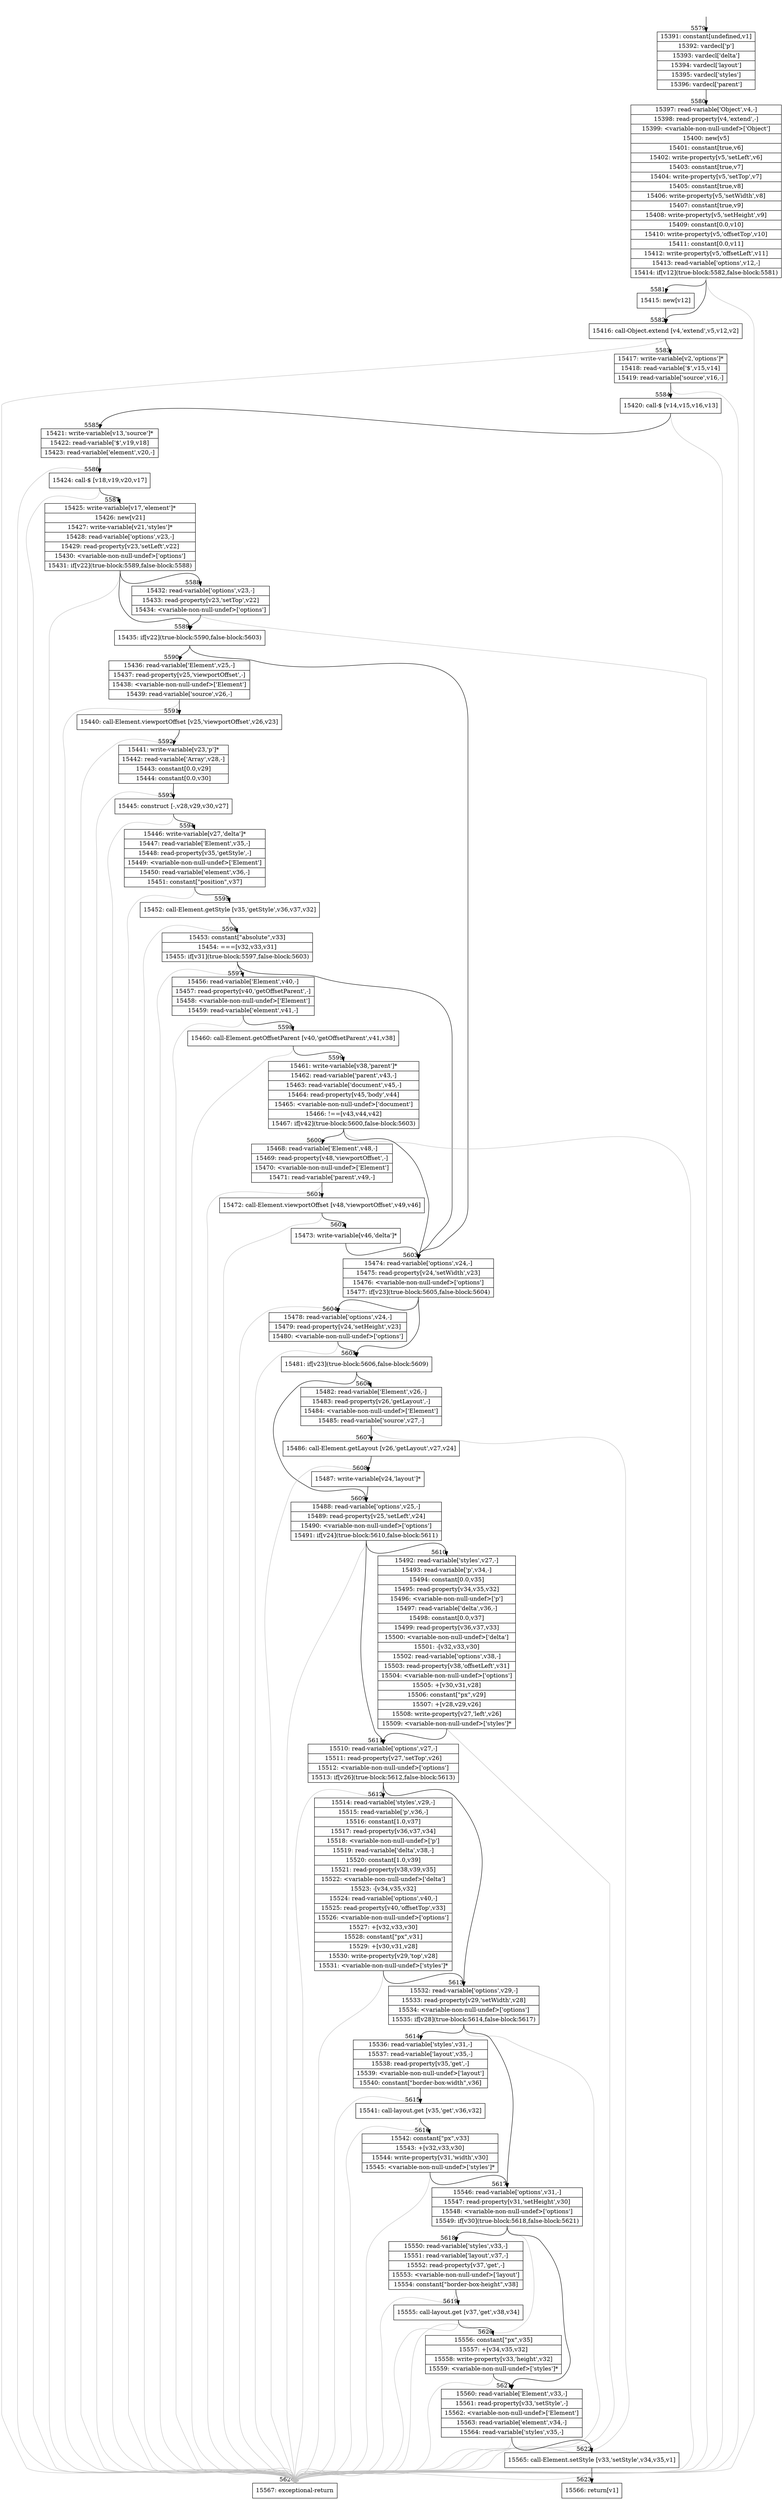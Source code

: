 digraph {
rankdir="TD"
BB_entry443[shape=none,label=""];
BB_entry443 -> BB5579 [tailport=s, headport=n, headlabel="    5579"]
BB5579 [shape=record label="{15391: constant[undefined,v1]|15392: vardecl['p']|15393: vardecl['delta']|15394: vardecl['layout']|15395: vardecl['styles']|15396: vardecl['parent']}" ] 
BB5579 -> BB5580 [tailport=s, headport=n, headlabel="      5580"]
BB5580 [shape=record label="{15397: read-variable['Object',v4,-]|15398: read-property[v4,'extend',-]|15399: \<variable-non-null-undef\>['Object']|15400: new[v5]|15401: constant[true,v6]|15402: write-property[v5,'setLeft',v6]|15403: constant[true,v7]|15404: write-property[v5,'setTop',v7]|15405: constant[true,v8]|15406: write-property[v5,'setWidth',v8]|15407: constant[true,v9]|15408: write-property[v5,'setHeight',v9]|15409: constant[0.0,v10]|15410: write-property[v5,'offsetTop',v10]|15411: constant[0.0,v11]|15412: write-property[v5,'offsetLeft',v11]|15413: read-variable['options',v12,-]|15414: if[v12](true-block:5582,false-block:5581)}" ] 
BB5580 -> BB5582 [tailport=s, headport=n, headlabel="      5582"]
BB5580 -> BB5581 [tailport=s, headport=n, headlabel="      5581"]
BB5580 -> BB5624 [tailport=s, headport=n, color=gray, headlabel="      5624"]
BB5581 [shape=record label="{15415: new[v12]}" ] 
BB5581 -> BB5582 [tailport=s, headport=n]
BB5582 [shape=record label="{15416: call-Object.extend [v4,'extend',v5,v12,v2]}" ] 
BB5582 -> BB5583 [tailport=s, headport=n, headlabel="      5583"]
BB5582 -> BB5624 [tailport=s, headport=n, color=gray]
BB5583 [shape=record label="{15417: write-variable[v2,'options']*|15418: read-variable['$',v15,v14]|15419: read-variable['source',v16,-]}" ] 
BB5583 -> BB5584 [tailport=s, headport=n, headlabel="      5584"]
BB5583 -> BB5624 [tailport=s, headport=n, color=gray]
BB5584 [shape=record label="{15420: call-$ [v14,v15,v16,v13]}" ] 
BB5584 -> BB5585 [tailport=s, headport=n, headlabel="      5585"]
BB5584 -> BB5624 [tailport=s, headport=n, color=gray]
BB5585 [shape=record label="{15421: write-variable[v13,'source']*|15422: read-variable['$',v19,v18]|15423: read-variable['element',v20,-]}" ] 
BB5585 -> BB5586 [tailport=s, headport=n, headlabel="      5586"]
BB5585 -> BB5624 [tailport=s, headport=n, color=gray]
BB5586 [shape=record label="{15424: call-$ [v18,v19,v20,v17]}" ] 
BB5586 -> BB5587 [tailport=s, headport=n, headlabel="      5587"]
BB5586 -> BB5624 [tailport=s, headport=n, color=gray]
BB5587 [shape=record label="{15425: write-variable[v17,'element']*|15426: new[v21]|15427: write-variable[v21,'styles']*|15428: read-variable['options',v23,-]|15429: read-property[v23,'setLeft',v22]|15430: \<variable-non-null-undef\>['options']|15431: if[v22](true-block:5589,false-block:5588)}" ] 
BB5587 -> BB5589 [tailport=s, headport=n, headlabel="      5589"]
BB5587 -> BB5588 [tailport=s, headport=n, headlabel="      5588"]
BB5587 -> BB5624 [tailport=s, headport=n, color=gray]
BB5588 [shape=record label="{15432: read-variable['options',v23,-]|15433: read-property[v23,'setTop',v22]|15434: \<variable-non-null-undef\>['options']}" ] 
BB5588 -> BB5589 [tailport=s, headport=n]
BB5588 -> BB5624 [tailport=s, headport=n, color=gray]
BB5589 [shape=record label="{15435: if[v22](true-block:5590,false-block:5603)}" ] 
BB5589 -> BB5590 [tailport=s, headport=n, headlabel="      5590"]
BB5589 -> BB5603 [tailport=s, headport=n, headlabel="      5603"]
BB5590 [shape=record label="{15436: read-variable['Element',v25,-]|15437: read-property[v25,'viewportOffset',-]|15438: \<variable-non-null-undef\>['Element']|15439: read-variable['source',v26,-]}" ] 
BB5590 -> BB5591 [tailport=s, headport=n, headlabel="      5591"]
BB5590 -> BB5624 [tailport=s, headport=n, color=gray]
BB5591 [shape=record label="{15440: call-Element.viewportOffset [v25,'viewportOffset',v26,v23]}" ] 
BB5591 -> BB5592 [tailport=s, headport=n, headlabel="      5592"]
BB5591 -> BB5624 [tailport=s, headport=n, color=gray]
BB5592 [shape=record label="{15441: write-variable[v23,'p']*|15442: read-variable['Array',v28,-]|15443: constant[0.0,v29]|15444: constant[0.0,v30]}" ] 
BB5592 -> BB5593 [tailport=s, headport=n, headlabel="      5593"]
BB5592 -> BB5624 [tailport=s, headport=n, color=gray]
BB5593 [shape=record label="{15445: construct [-,v28,v29,v30,v27]}" ] 
BB5593 -> BB5594 [tailport=s, headport=n, headlabel="      5594"]
BB5593 -> BB5624 [tailport=s, headport=n, color=gray]
BB5594 [shape=record label="{15446: write-variable[v27,'delta']*|15447: read-variable['Element',v35,-]|15448: read-property[v35,'getStyle',-]|15449: \<variable-non-null-undef\>['Element']|15450: read-variable['element',v36,-]|15451: constant[\"position\",v37]}" ] 
BB5594 -> BB5595 [tailport=s, headport=n, headlabel="      5595"]
BB5594 -> BB5624 [tailport=s, headport=n, color=gray]
BB5595 [shape=record label="{15452: call-Element.getStyle [v35,'getStyle',v36,v37,v32]}" ] 
BB5595 -> BB5596 [tailport=s, headport=n, headlabel="      5596"]
BB5595 -> BB5624 [tailport=s, headport=n, color=gray]
BB5596 [shape=record label="{15453: constant[\"absolute\",v33]|15454: ===[v32,v33,v31]|15455: if[v31](true-block:5597,false-block:5603)}" ] 
BB5596 -> BB5597 [tailport=s, headport=n, headlabel="      5597"]
BB5596 -> BB5603 [tailport=s, headport=n]
BB5596 -> BB5624 [tailport=s, headport=n, color=gray]
BB5597 [shape=record label="{15456: read-variable['Element',v40,-]|15457: read-property[v40,'getOffsetParent',-]|15458: \<variable-non-null-undef\>['Element']|15459: read-variable['element',v41,-]}" ] 
BB5597 -> BB5598 [tailport=s, headport=n, headlabel="      5598"]
BB5597 -> BB5624 [tailport=s, headport=n, color=gray]
BB5598 [shape=record label="{15460: call-Element.getOffsetParent [v40,'getOffsetParent',v41,v38]}" ] 
BB5598 -> BB5599 [tailport=s, headport=n, headlabel="      5599"]
BB5598 -> BB5624 [tailport=s, headport=n, color=gray]
BB5599 [shape=record label="{15461: write-variable[v38,'parent']*|15462: read-variable['parent',v43,-]|15463: read-variable['document',v45,-]|15464: read-property[v45,'body',v44]|15465: \<variable-non-null-undef\>['document']|15466: !==[v43,v44,v42]|15467: if[v42](true-block:5600,false-block:5603)}" ] 
BB5599 -> BB5600 [tailport=s, headport=n, headlabel="      5600"]
BB5599 -> BB5603 [tailport=s, headport=n]
BB5599 -> BB5624 [tailport=s, headport=n, color=gray]
BB5600 [shape=record label="{15468: read-variable['Element',v48,-]|15469: read-property[v48,'viewportOffset',-]|15470: \<variable-non-null-undef\>['Element']|15471: read-variable['parent',v49,-]}" ] 
BB5600 -> BB5601 [tailport=s, headport=n, headlabel="      5601"]
BB5600 -> BB5624 [tailport=s, headport=n, color=gray]
BB5601 [shape=record label="{15472: call-Element.viewportOffset [v48,'viewportOffset',v49,v46]}" ] 
BB5601 -> BB5602 [tailport=s, headport=n, headlabel="      5602"]
BB5601 -> BB5624 [tailport=s, headport=n, color=gray]
BB5602 [shape=record label="{15473: write-variable[v46,'delta']*}" ] 
BB5602 -> BB5603 [tailport=s, headport=n]
BB5603 [shape=record label="{15474: read-variable['options',v24,-]|15475: read-property[v24,'setWidth',v23]|15476: \<variable-non-null-undef\>['options']|15477: if[v23](true-block:5605,false-block:5604)}" ] 
BB5603 -> BB5605 [tailport=s, headport=n, headlabel="      5605"]
BB5603 -> BB5604 [tailport=s, headport=n, headlabel="      5604"]
BB5603 -> BB5624 [tailport=s, headport=n, color=gray]
BB5604 [shape=record label="{15478: read-variable['options',v24,-]|15479: read-property[v24,'setHeight',v23]|15480: \<variable-non-null-undef\>['options']}" ] 
BB5604 -> BB5605 [tailport=s, headport=n]
BB5604 -> BB5624 [tailport=s, headport=n, color=gray]
BB5605 [shape=record label="{15481: if[v23](true-block:5606,false-block:5609)}" ] 
BB5605 -> BB5606 [tailport=s, headport=n, headlabel="      5606"]
BB5605 -> BB5609 [tailport=s, headport=n, headlabel="      5609"]
BB5606 [shape=record label="{15482: read-variable['Element',v26,-]|15483: read-property[v26,'getLayout',-]|15484: \<variable-non-null-undef\>['Element']|15485: read-variable['source',v27,-]}" ] 
BB5606 -> BB5607 [tailport=s, headport=n, headlabel="      5607"]
BB5606 -> BB5624 [tailport=s, headport=n, color=gray]
BB5607 [shape=record label="{15486: call-Element.getLayout [v26,'getLayout',v27,v24]}" ] 
BB5607 -> BB5608 [tailport=s, headport=n, headlabel="      5608"]
BB5607 -> BB5624 [tailport=s, headport=n, color=gray]
BB5608 [shape=record label="{15487: write-variable[v24,'layout']*}" ] 
BB5608 -> BB5609 [tailport=s, headport=n]
BB5609 [shape=record label="{15488: read-variable['options',v25,-]|15489: read-property[v25,'setLeft',v24]|15490: \<variable-non-null-undef\>['options']|15491: if[v24](true-block:5610,false-block:5611)}" ] 
BB5609 -> BB5610 [tailport=s, headport=n, headlabel="      5610"]
BB5609 -> BB5611 [tailport=s, headport=n, headlabel="      5611"]
BB5609 -> BB5624 [tailport=s, headport=n, color=gray]
BB5610 [shape=record label="{15492: read-variable['styles',v27,-]|15493: read-variable['p',v34,-]|15494: constant[0.0,v35]|15495: read-property[v34,v35,v32]|15496: \<variable-non-null-undef\>['p']|15497: read-variable['delta',v36,-]|15498: constant[0.0,v37]|15499: read-property[v36,v37,v33]|15500: \<variable-non-null-undef\>['delta']|15501: -[v32,v33,v30]|15502: read-variable['options',v38,-]|15503: read-property[v38,'offsetLeft',v31]|15504: \<variable-non-null-undef\>['options']|15505: +[v30,v31,v28]|15506: constant[\"px\",v29]|15507: +[v28,v29,v26]|15508: write-property[v27,'left',v26]|15509: \<variable-non-null-undef\>['styles']*}" ] 
BB5610 -> BB5611 [tailport=s, headport=n]
BB5610 -> BB5624 [tailport=s, headport=n, color=gray]
BB5611 [shape=record label="{15510: read-variable['options',v27,-]|15511: read-property[v27,'setTop',v26]|15512: \<variable-non-null-undef\>['options']|15513: if[v26](true-block:5612,false-block:5613)}" ] 
BB5611 -> BB5612 [tailport=s, headport=n, headlabel="      5612"]
BB5611 -> BB5613 [tailport=s, headport=n, headlabel="      5613"]
BB5611 -> BB5624 [tailport=s, headport=n, color=gray]
BB5612 [shape=record label="{15514: read-variable['styles',v29,-]|15515: read-variable['p',v36,-]|15516: constant[1.0,v37]|15517: read-property[v36,v37,v34]|15518: \<variable-non-null-undef\>['p']|15519: read-variable['delta',v38,-]|15520: constant[1.0,v39]|15521: read-property[v38,v39,v35]|15522: \<variable-non-null-undef\>['delta']|15523: -[v34,v35,v32]|15524: read-variable['options',v40,-]|15525: read-property[v40,'offsetTop',v33]|15526: \<variable-non-null-undef\>['options']|15527: +[v32,v33,v30]|15528: constant[\"px\",v31]|15529: +[v30,v31,v28]|15530: write-property[v29,'top',v28]|15531: \<variable-non-null-undef\>['styles']*}" ] 
BB5612 -> BB5613 [tailport=s, headport=n]
BB5612 -> BB5624 [tailport=s, headport=n, color=gray]
BB5613 [shape=record label="{15532: read-variable['options',v29,-]|15533: read-property[v29,'setWidth',v28]|15534: \<variable-non-null-undef\>['options']|15535: if[v28](true-block:5614,false-block:5617)}" ] 
BB5613 -> BB5614 [tailport=s, headport=n, headlabel="      5614"]
BB5613 -> BB5617 [tailport=s, headport=n, headlabel="      5617"]
BB5613 -> BB5624 [tailport=s, headport=n, color=gray]
BB5614 [shape=record label="{15536: read-variable['styles',v31,-]|15537: read-variable['layout',v35,-]|15538: read-property[v35,'get',-]|15539: \<variable-non-null-undef\>['layout']|15540: constant[\"border-box-width\",v36]}" ] 
BB5614 -> BB5615 [tailport=s, headport=n, headlabel="      5615"]
BB5614 -> BB5624 [tailport=s, headport=n, color=gray]
BB5615 [shape=record label="{15541: call-layout.get [v35,'get',v36,v32]}" ] 
BB5615 -> BB5616 [tailport=s, headport=n, headlabel="      5616"]
BB5615 -> BB5624 [tailport=s, headport=n, color=gray]
BB5616 [shape=record label="{15542: constant[\"px\",v33]|15543: +[v32,v33,v30]|15544: write-property[v31,'width',v30]|15545: \<variable-non-null-undef\>['styles']*}" ] 
BB5616 -> BB5617 [tailport=s, headport=n]
BB5616 -> BB5624 [tailport=s, headport=n, color=gray]
BB5617 [shape=record label="{15546: read-variable['options',v31,-]|15547: read-property[v31,'setHeight',v30]|15548: \<variable-non-null-undef\>['options']|15549: if[v30](true-block:5618,false-block:5621)}" ] 
BB5617 -> BB5618 [tailport=s, headport=n, headlabel="      5618"]
BB5617 -> BB5621 [tailport=s, headport=n, headlabel="      5621"]
BB5617 -> BB5624 [tailport=s, headport=n, color=gray]
BB5618 [shape=record label="{15550: read-variable['styles',v33,-]|15551: read-variable['layout',v37,-]|15552: read-property[v37,'get',-]|15553: \<variable-non-null-undef\>['layout']|15554: constant[\"border-box-height\",v38]}" ] 
BB5618 -> BB5619 [tailport=s, headport=n, headlabel="      5619"]
BB5618 -> BB5624 [tailport=s, headport=n, color=gray]
BB5619 [shape=record label="{15555: call-layout.get [v37,'get',v38,v34]}" ] 
BB5619 -> BB5620 [tailport=s, headport=n, headlabel="      5620"]
BB5619 -> BB5624 [tailport=s, headport=n, color=gray]
BB5620 [shape=record label="{15556: constant[\"px\",v35]|15557: +[v34,v35,v32]|15558: write-property[v33,'height',v32]|15559: \<variable-non-null-undef\>['styles']*}" ] 
BB5620 -> BB5621 [tailport=s, headport=n]
BB5620 -> BB5624 [tailport=s, headport=n, color=gray]
BB5621 [shape=record label="{15560: read-variable['Element',v33,-]|15561: read-property[v33,'setStyle',-]|15562: \<variable-non-null-undef\>['Element']|15563: read-variable['element',v34,-]|15564: read-variable['styles',v35,-]}" ] 
BB5621 -> BB5622 [tailport=s, headport=n, headlabel="      5622"]
BB5621 -> BB5624 [tailport=s, headport=n, color=gray]
BB5622 [shape=record label="{15565: call-Element.setStyle [v33,'setStyle',v34,v35,v1]}" ] 
BB5622 -> BB5623 [tailport=s, headport=n, headlabel="      5623"]
BB5622 -> BB5624 [tailport=s, headport=n, color=gray]
BB5623 [shape=record label="{15566: return[v1]}" ] 
BB5624 [shape=record label="{15567: exceptional-return}" ] 
//#$~ 4295
}
